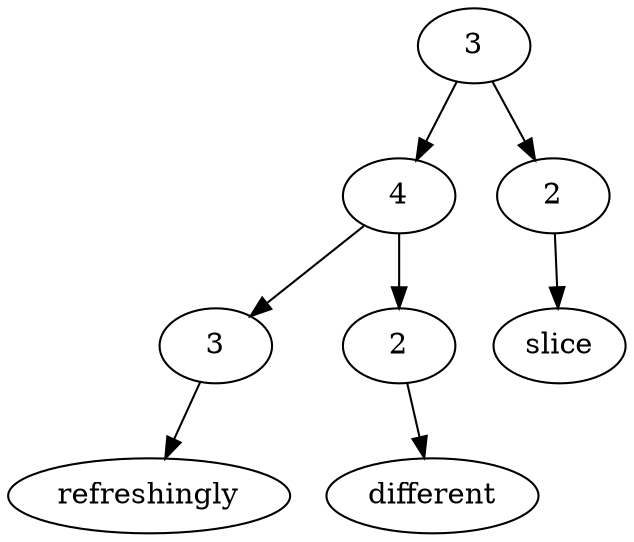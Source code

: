 digraph G{Node0 [label="3"]
Node0 -> Node1
Node0 -> Node6
Node1 [label="4"]
Node1 -> Node2
Node1 -> Node4
Node6 [label="2"]
Node6 -> Node7
Node2 [label="3"]
Node2 -> Node3
Node4 [label="2"]
Node4 -> Node5
Node7 [label="slice"]
Node3 [label="refreshingly"]
Node5 [label="different"]
}